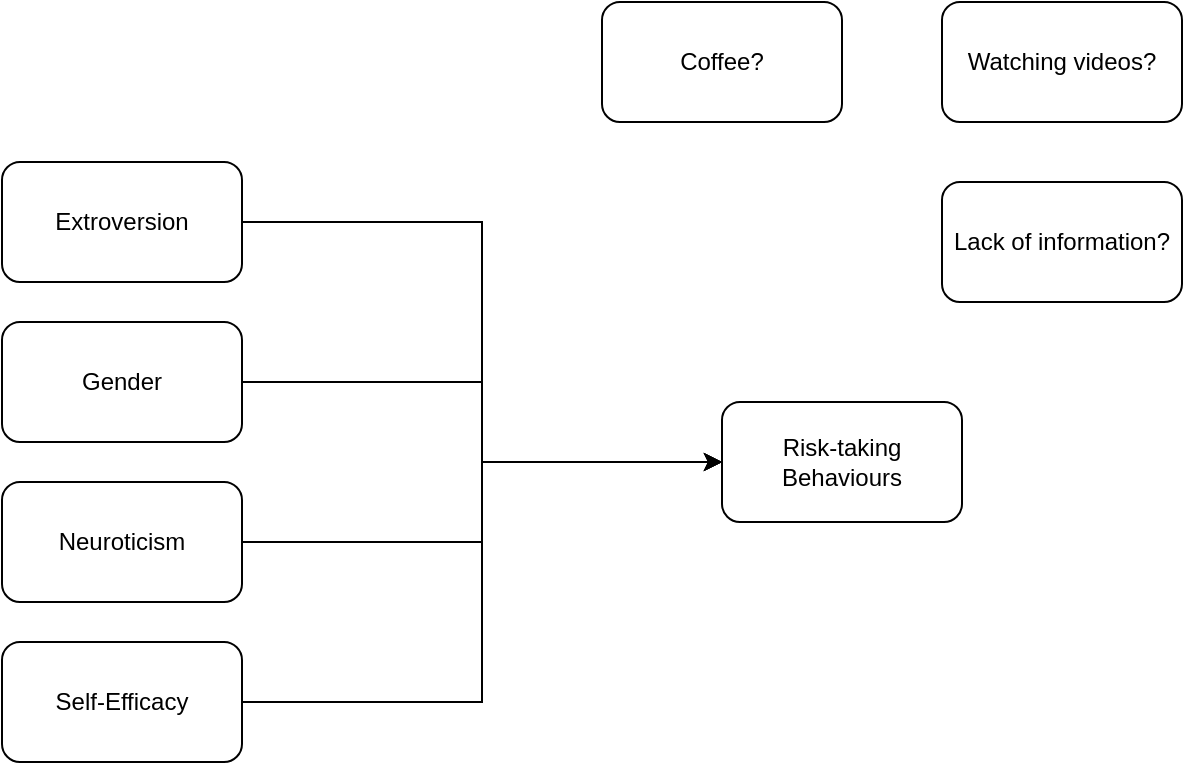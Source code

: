 <mxfile version="17.4.4" type="github">
  <diagram id="aGHZM9pQvN6M08b_dG1g" name="Page-1">
    <mxGraphModel dx="868" dy="490" grid="1" gridSize="10" guides="1" tooltips="1" connect="1" arrows="1" fold="1" page="1" pageScale="1" pageWidth="850" pageHeight="1100" math="0" shadow="0">
      <root>
        <mxCell id="0" />
        <mxCell id="1" parent="0" />
        <mxCell id="jcHq01SA1jM7gZGn1Hp3-1" value="Risk-taking Behaviours" style="rounded=1;whiteSpace=wrap;html=1;" vertex="1" parent="1">
          <mxGeometry x="500" y="240" width="120" height="60" as="geometry" />
        </mxCell>
        <mxCell id="jcHq01SA1jM7gZGn1Hp3-8" style="edgeStyle=orthogonalEdgeStyle;rounded=0;orthogonalLoop=1;jettySize=auto;html=1;entryX=0;entryY=0.5;entryDx=0;entryDy=0;" edge="1" parent="1" source="jcHq01SA1jM7gZGn1Hp3-2" target="jcHq01SA1jM7gZGn1Hp3-1">
          <mxGeometry relative="1" as="geometry" />
        </mxCell>
        <mxCell id="jcHq01SA1jM7gZGn1Hp3-2" value="Gender" style="rounded=1;whiteSpace=wrap;html=1;" vertex="1" parent="1">
          <mxGeometry x="140" y="200" width="120" height="60" as="geometry" />
        </mxCell>
        <mxCell id="jcHq01SA1jM7gZGn1Hp3-7" style="edgeStyle=orthogonalEdgeStyle;rounded=0;orthogonalLoop=1;jettySize=auto;html=1;entryX=0;entryY=0.5;entryDx=0;entryDy=0;" edge="1" parent="1" source="jcHq01SA1jM7gZGn1Hp3-3" target="jcHq01SA1jM7gZGn1Hp3-1">
          <mxGeometry relative="1" as="geometry" />
        </mxCell>
        <mxCell id="jcHq01SA1jM7gZGn1Hp3-3" value="Neuroticism" style="rounded=1;whiteSpace=wrap;html=1;" vertex="1" parent="1">
          <mxGeometry x="140" y="280" width="120" height="60" as="geometry" />
        </mxCell>
        <mxCell id="jcHq01SA1jM7gZGn1Hp3-9" style="edgeStyle=orthogonalEdgeStyle;rounded=0;orthogonalLoop=1;jettySize=auto;html=1;entryX=0;entryY=0.5;entryDx=0;entryDy=0;" edge="1" parent="1" source="jcHq01SA1jM7gZGn1Hp3-4" target="jcHq01SA1jM7gZGn1Hp3-1">
          <mxGeometry relative="1" as="geometry" />
        </mxCell>
        <mxCell id="jcHq01SA1jM7gZGn1Hp3-4" value="Extroversion" style="rounded=1;whiteSpace=wrap;html=1;" vertex="1" parent="1">
          <mxGeometry x="140" y="120" width="120" height="60" as="geometry" />
        </mxCell>
        <mxCell id="jcHq01SA1jM7gZGn1Hp3-6" style="edgeStyle=orthogonalEdgeStyle;rounded=0;orthogonalLoop=1;jettySize=auto;html=1;entryX=0;entryY=0.5;entryDx=0;entryDy=0;" edge="1" parent="1" source="jcHq01SA1jM7gZGn1Hp3-5" target="jcHq01SA1jM7gZGn1Hp3-1">
          <mxGeometry relative="1" as="geometry" />
        </mxCell>
        <mxCell id="jcHq01SA1jM7gZGn1Hp3-5" value="Self-Efficacy" style="rounded=1;whiteSpace=wrap;html=1;" vertex="1" parent="1">
          <mxGeometry x="140" y="360" width="120" height="60" as="geometry" />
        </mxCell>
        <mxCell id="jcHq01SA1jM7gZGn1Hp3-10" value="Coffee?" style="rounded=1;whiteSpace=wrap;html=1;" vertex="1" parent="1">
          <mxGeometry x="440" y="40" width="120" height="60" as="geometry" />
        </mxCell>
        <mxCell id="jcHq01SA1jM7gZGn1Hp3-11" value="Watching videos?" style="rounded=1;whiteSpace=wrap;html=1;" vertex="1" parent="1">
          <mxGeometry x="610" y="40" width="120" height="60" as="geometry" />
        </mxCell>
        <mxCell id="jcHq01SA1jM7gZGn1Hp3-12" value="Lack of information?" style="rounded=1;whiteSpace=wrap;html=1;" vertex="1" parent="1">
          <mxGeometry x="610" y="130" width="120" height="60" as="geometry" />
        </mxCell>
      </root>
    </mxGraphModel>
  </diagram>
</mxfile>
